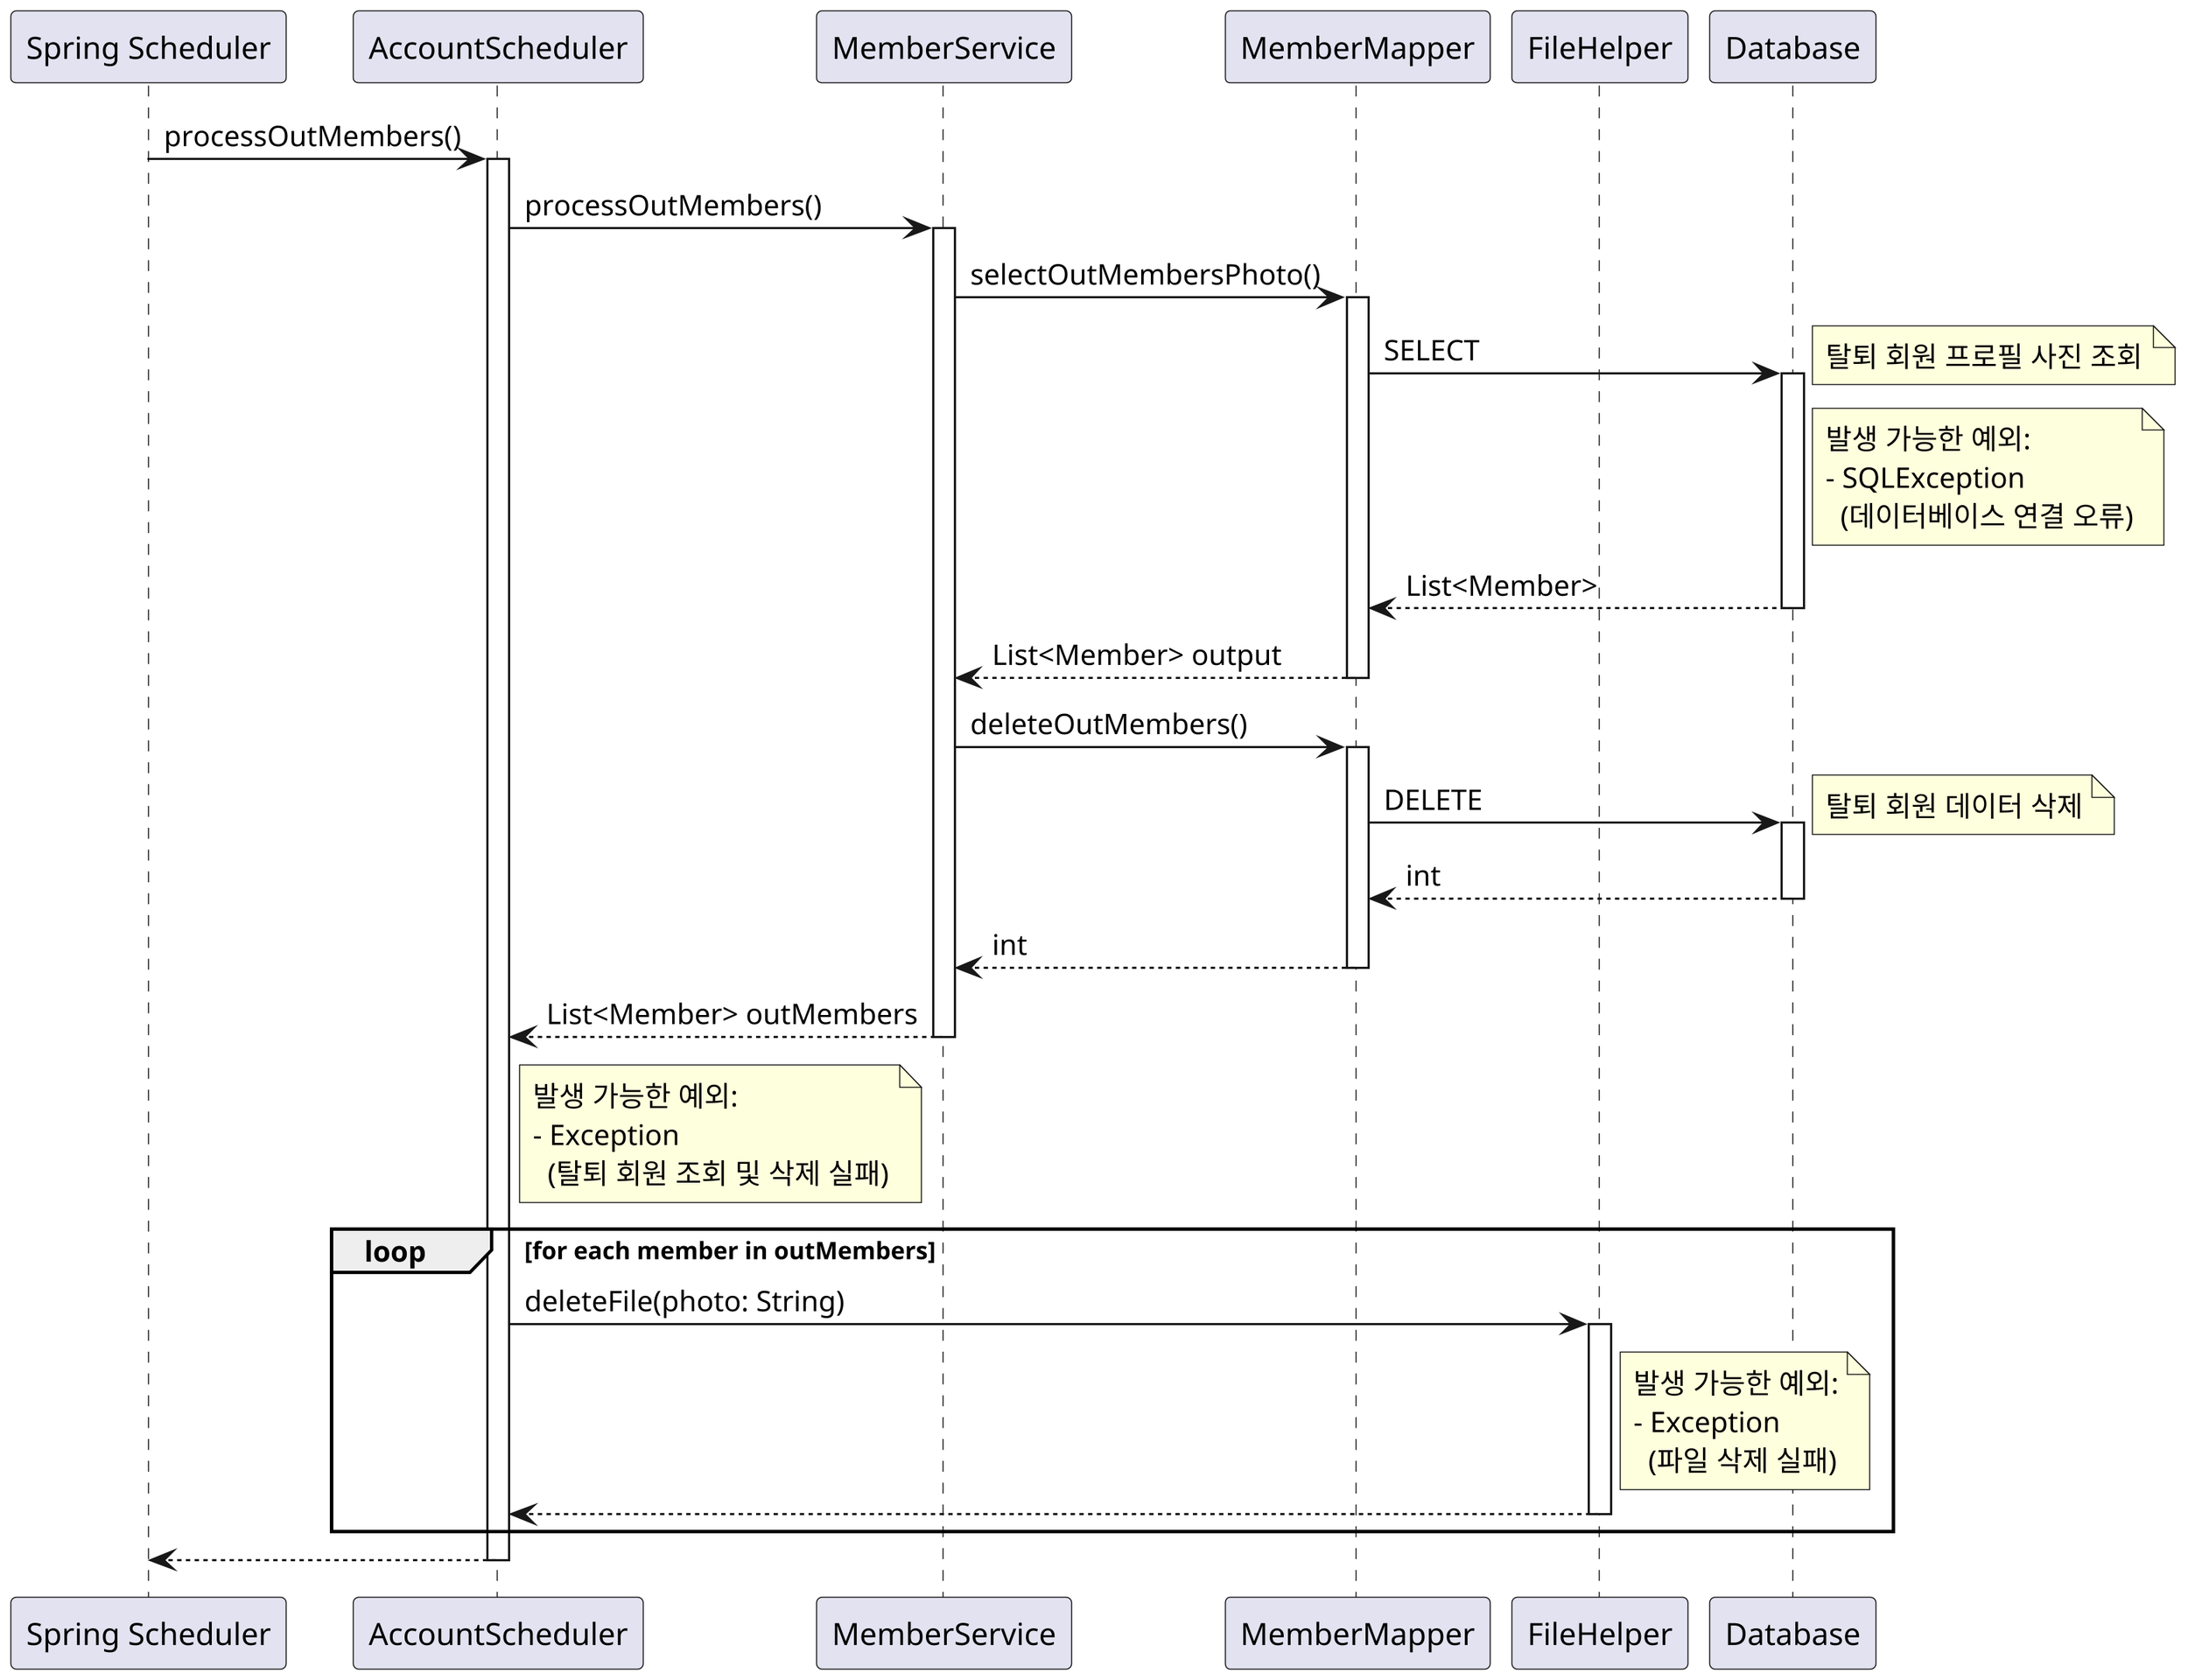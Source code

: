@startuml
skinparam dpi 300

participant "Spring Scheduler" as Scheduler
participant AccountScheduler
participant MemberService
participant MemberMapper
participant FileHelper
participant Database

Scheduler -> AccountScheduler: processOutMembers()
activate AccountScheduler

AccountScheduler -> MemberService: processOutMembers()
activate MemberService

MemberService -> MemberMapper: selectOutMembersPhoto()
activate MemberMapper
MemberMapper -> Database: SELECT
activate Database
note right: 탈퇴 회원 프로필 사진 조회
note right of Database: 발생 가능한 예외:\n- SQLException\n  (데이터베이스 연결 오류)
Database --> MemberMapper: List<Member>
deactivate Database
MemberMapper --> MemberService: List<Member> output
deactivate MemberMapper

MemberService -> MemberMapper: deleteOutMembers()
activate MemberMapper
MemberMapper -> Database: DELETE
activate Database
note right: 탈퇴 회원 데이터 삭제
Database --> MemberMapper: int
deactivate Database
MemberMapper --> MemberService: int
deactivate MemberMapper

MemberService --> AccountScheduler: List<Member> outMembers
deactivate MemberService

note right of AccountScheduler: 발생 가능한 예외:\n- Exception\n  (탈퇴 회원 조회 및 삭제 실패)

loop for each member in outMembers
    AccountScheduler -> FileHelper: deleteFile(photo: String)
    activate FileHelper
    note right of FileHelper: 발생 가능한 예외:\n- Exception\n  (파일 삭제 실패)
    FileHelper --> AccountScheduler
    deactivate FileHelper
end

AccountScheduler --> Scheduler
deactivate AccountScheduler

@enduml
